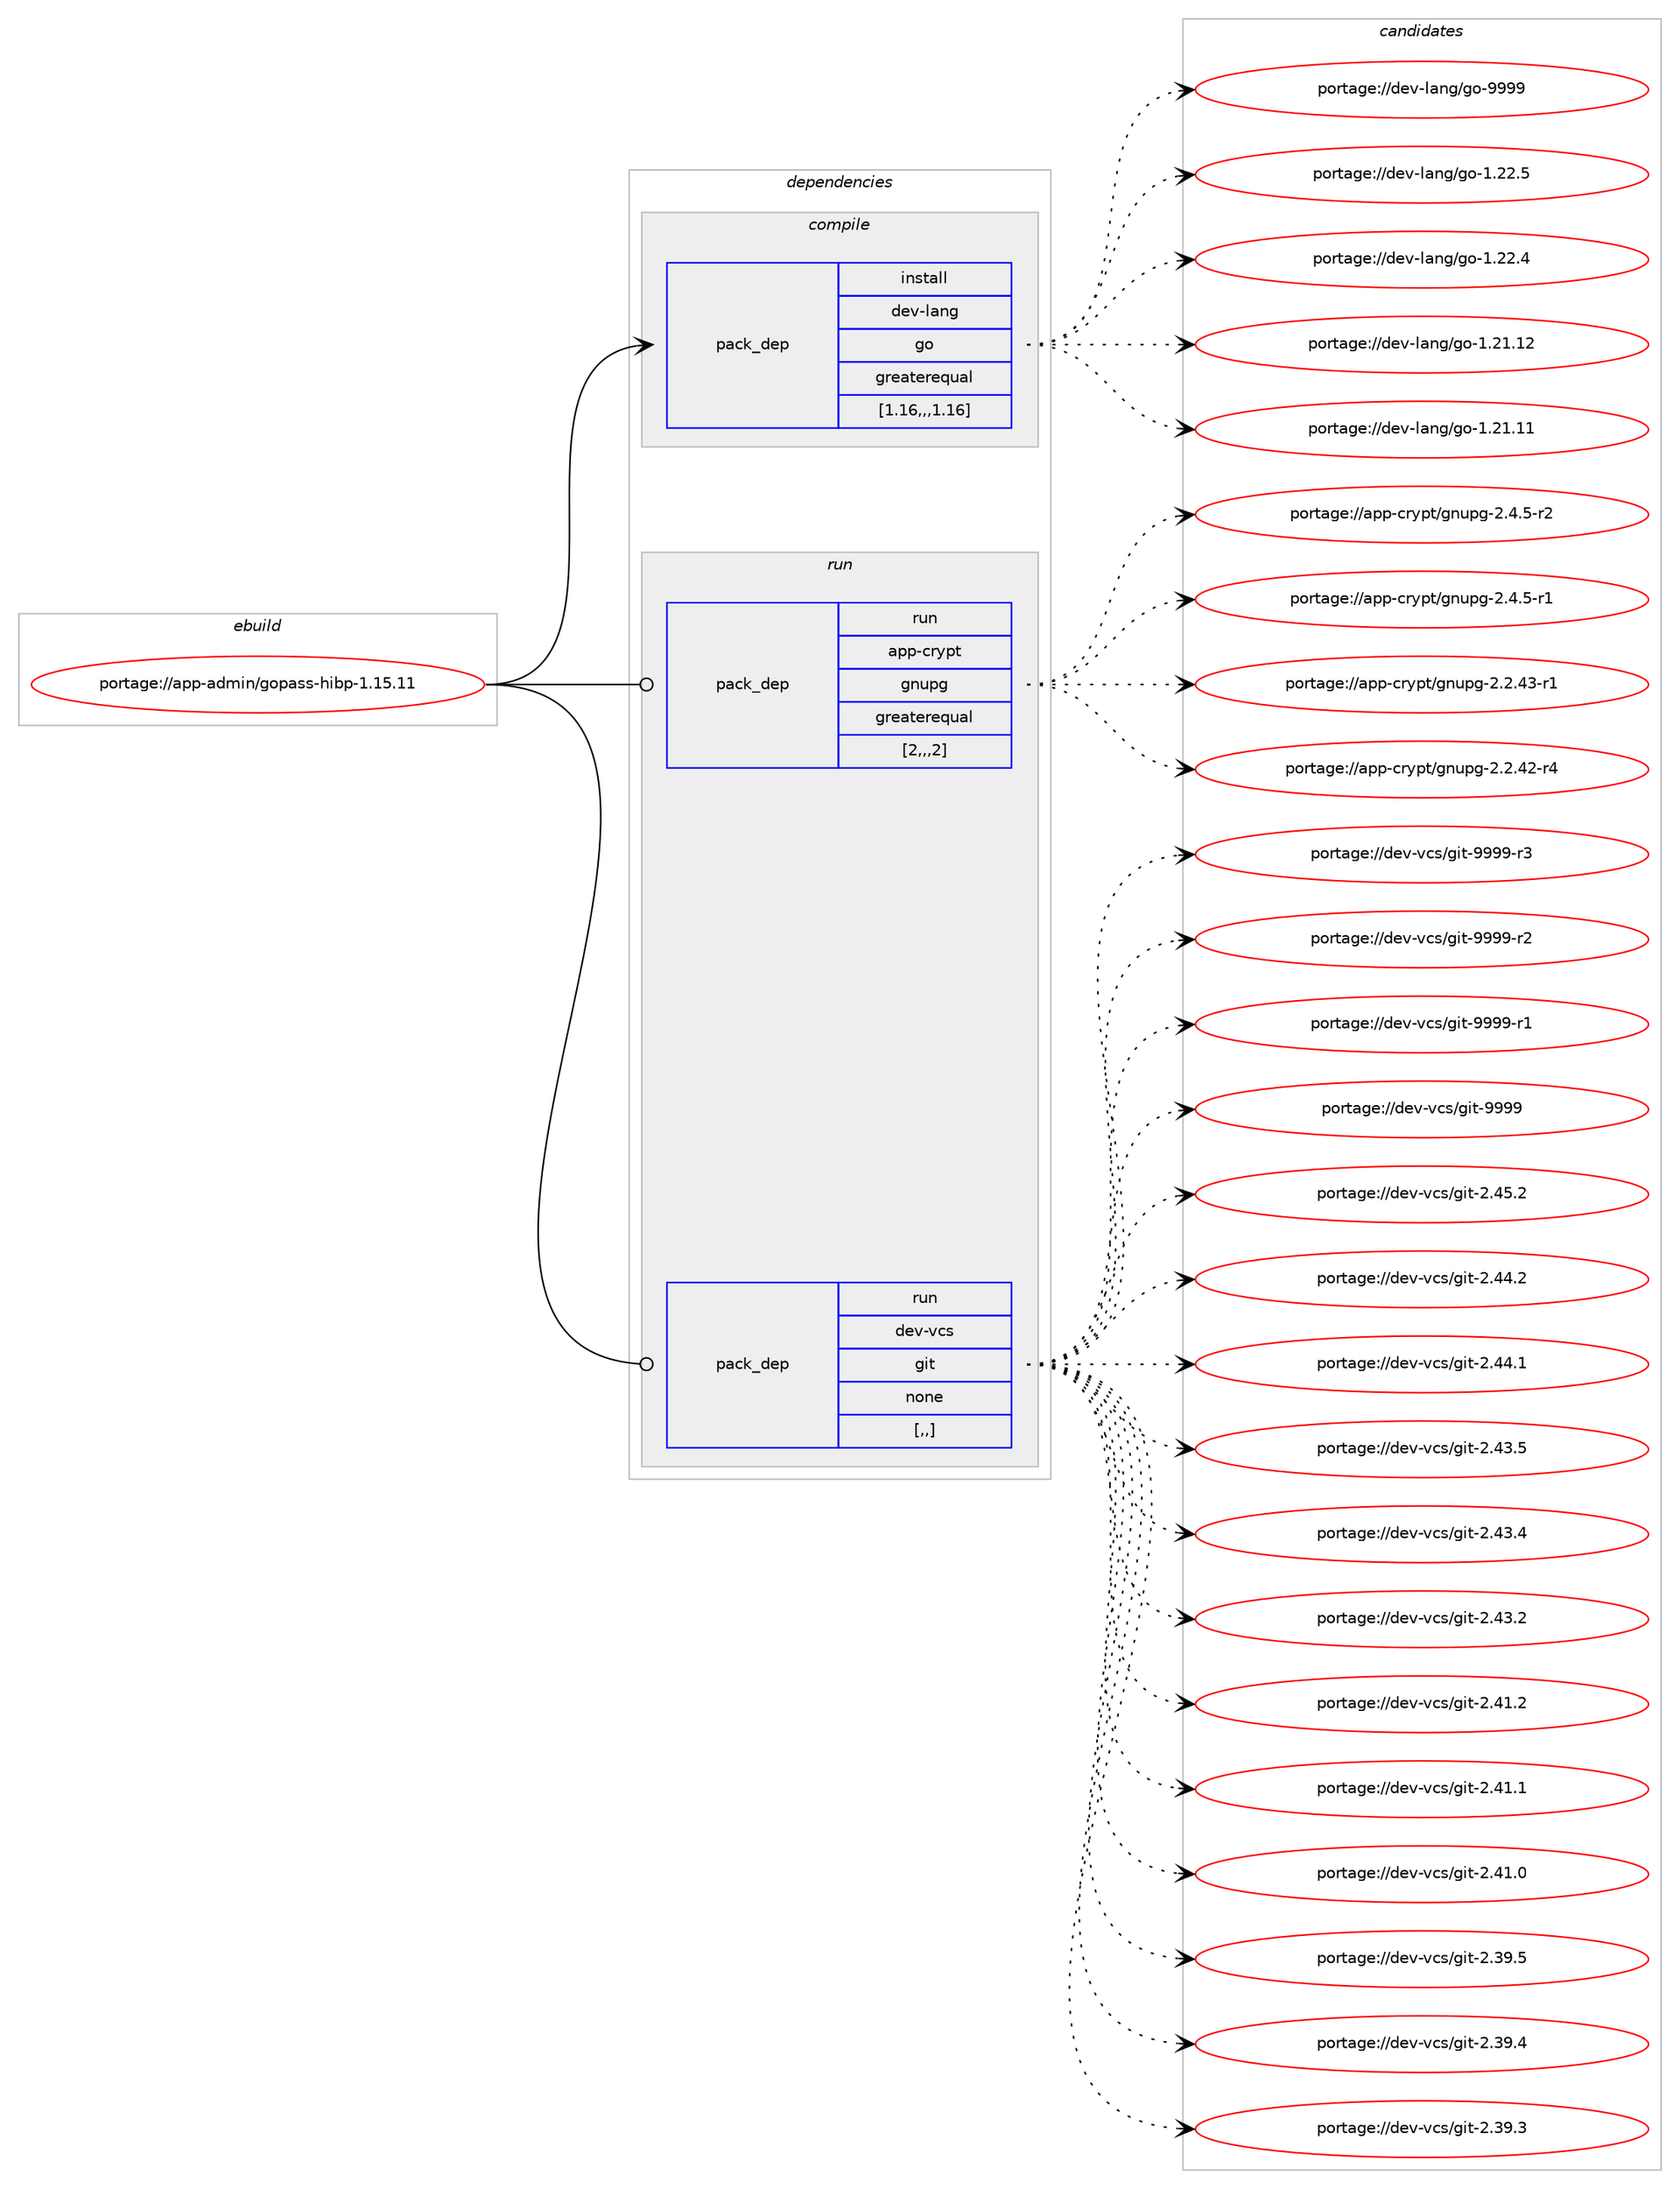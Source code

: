 digraph prolog {

# *************
# Graph options
# *************

newrank=true;
concentrate=true;
compound=true;
graph [rankdir=LR,fontname=Helvetica,fontsize=10,ranksep=1.5];#, ranksep=2.5, nodesep=0.2];
edge  [arrowhead=vee];
node  [fontname=Helvetica,fontsize=10];

# **********
# The ebuild
# **********

subgraph cluster_leftcol {
color=gray;
label=<<i>ebuild</i>>;
id [label="portage://app-admin/gopass-hibp-1.15.11", color=red, width=4, href="../app-admin/gopass-hibp-1.15.11.svg"];
}

# ****************
# The dependencies
# ****************

subgraph cluster_midcol {
color=gray;
label=<<i>dependencies</i>>;
subgraph cluster_compile {
fillcolor="#eeeeee";
style=filled;
label=<<i>compile</i>>;
subgraph pack2117 {
dependency2721 [label=<<TABLE BORDER="0" CELLBORDER="1" CELLSPACING="0" CELLPADDING="4" WIDTH="220"><TR><TD ROWSPAN="6" CELLPADDING="30">pack_dep</TD></TR><TR><TD WIDTH="110">install</TD></TR><TR><TD>dev-lang</TD></TR><TR><TD>go</TD></TR><TR><TD>greaterequal</TD></TR><TR><TD>[1.16,,,1.16]</TD></TR></TABLE>>, shape=none, color=blue];
}
id:e -> dependency2721:w [weight=20,style="solid",arrowhead="vee"];
}
subgraph cluster_compileandrun {
fillcolor="#eeeeee";
style=filled;
label=<<i>compile and run</i>>;
}
subgraph cluster_run {
fillcolor="#eeeeee";
style=filled;
label=<<i>run</i>>;
subgraph pack2118 {
dependency2722 [label=<<TABLE BORDER="0" CELLBORDER="1" CELLSPACING="0" CELLPADDING="4" WIDTH="220"><TR><TD ROWSPAN="6" CELLPADDING="30">pack_dep</TD></TR><TR><TD WIDTH="110">run</TD></TR><TR><TD>app-crypt</TD></TR><TR><TD>gnupg</TD></TR><TR><TD>greaterequal</TD></TR><TR><TD>[2,,,2]</TD></TR></TABLE>>, shape=none, color=blue];
}
id:e -> dependency2722:w [weight=20,style="solid",arrowhead="odot"];
subgraph pack2119 {
dependency2723 [label=<<TABLE BORDER="0" CELLBORDER="1" CELLSPACING="0" CELLPADDING="4" WIDTH="220"><TR><TD ROWSPAN="6" CELLPADDING="30">pack_dep</TD></TR><TR><TD WIDTH="110">run</TD></TR><TR><TD>dev-vcs</TD></TR><TR><TD>git</TD></TR><TR><TD>none</TD></TR><TR><TD>[,,]</TD></TR></TABLE>>, shape=none, color=blue];
}
id:e -> dependency2723:w [weight=20,style="solid",arrowhead="odot"];
}
}

# **************
# The candidates
# **************

subgraph cluster_choices {
rank=same;
color=gray;
label=<<i>candidates</i>>;

subgraph choice2117 {
color=black;
nodesep=1;
choice1001011184510897110103471031114557575757 [label="portage://dev-lang/go-9999", color=red, width=4,href="../dev-lang/go-9999.svg"];
choice10010111845108971101034710311145494650504653 [label="portage://dev-lang/go-1.22.5", color=red, width=4,href="../dev-lang/go-1.22.5.svg"];
choice10010111845108971101034710311145494650504652 [label="portage://dev-lang/go-1.22.4", color=red, width=4,href="../dev-lang/go-1.22.4.svg"];
choice1001011184510897110103471031114549465049464950 [label="portage://dev-lang/go-1.21.12", color=red, width=4,href="../dev-lang/go-1.21.12.svg"];
choice1001011184510897110103471031114549465049464949 [label="portage://dev-lang/go-1.21.11", color=red, width=4,href="../dev-lang/go-1.21.11.svg"];
dependency2721:e -> choice1001011184510897110103471031114557575757:w [style=dotted,weight="100"];
dependency2721:e -> choice10010111845108971101034710311145494650504653:w [style=dotted,weight="100"];
dependency2721:e -> choice10010111845108971101034710311145494650504652:w [style=dotted,weight="100"];
dependency2721:e -> choice1001011184510897110103471031114549465049464950:w [style=dotted,weight="100"];
dependency2721:e -> choice1001011184510897110103471031114549465049464949:w [style=dotted,weight="100"];
}
subgraph choice2118 {
color=black;
nodesep=1;
choice971121124599114121112116471031101171121034550465246534511450 [label="portage://app-crypt/gnupg-2.4.5-r2", color=red, width=4,href="../app-crypt/gnupg-2.4.5-r2.svg"];
choice971121124599114121112116471031101171121034550465246534511449 [label="portage://app-crypt/gnupg-2.4.5-r1", color=red, width=4,href="../app-crypt/gnupg-2.4.5-r1.svg"];
choice97112112459911412111211647103110117112103455046504652514511449 [label="portage://app-crypt/gnupg-2.2.43-r1", color=red, width=4,href="../app-crypt/gnupg-2.2.43-r1.svg"];
choice97112112459911412111211647103110117112103455046504652504511452 [label="portage://app-crypt/gnupg-2.2.42-r4", color=red, width=4,href="../app-crypt/gnupg-2.2.42-r4.svg"];
dependency2722:e -> choice971121124599114121112116471031101171121034550465246534511450:w [style=dotted,weight="100"];
dependency2722:e -> choice971121124599114121112116471031101171121034550465246534511449:w [style=dotted,weight="100"];
dependency2722:e -> choice97112112459911412111211647103110117112103455046504652514511449:w [style=dotted,weight="100"];
dependency2722:e -> choice97112112459911412111211647103110117112103455046504652504511452:w [style=dotted,weight="100"];
}
subgraph choice2119 {
color=black;
nodesep=1;
choice10010111845118991154710310511645575757574511451 [label="portage://dev-vcs/git-9999-r3", color=red, width=4,href="../dev-vcs/git-9999-r3.svg"];
choice10010111845118991154710310511645575757574511450 [label="portage://dev-vcs/git-9999-r2", color=red, width=4,href="../dev-vcs/git-9999-r2.svg"];
choice10010111845118991154710310511645575757574511449 [label="portage://dev-vcs/git-9999-r1", color=red, width=4,href="../dev-vcs/git-9999-r1.svg"];
choice1001011184511899115471031051164557575757 [label="portage://dev-vcs/git-9999", color=red, width=4,href="../dev-vcs/git-9999.svg"];
choice10010111845118991154710310511645504652534650 [label="portage://dev-vcs/git-2.45.2", color=red, width=4,href="../dev-vcs/git-2.45.2.svg"];
choice10010111845118991154710310511645504652524650 [label="portage://dev-vcs/git-2.44.2", color=red, width=4,href="../dev-vcs/git-2.44.2.svg"];
choice10010111845118991154710310511645504652524649 [label="portage://dev-vcs/git-2.44.1", color=red, width=4,href="../dev-vcs/git-2.44.1.svg"];
choice10010111845118991154710310511645504652514653 [label="portage://dev-vcs/git-2.43.5", color=red, width=4,href="../dev-vcs/git-2.43.5.svg"];
choice10010111845118991154710310511645504652514652 [label="portage://dev-vcs/git-2.43.4", color=red, width=4,href="../dev-vcs/git-2.43.4.svg"];
choice10010111845118991154710310511645504652514650 [label="portage://dev-vcs/git-2.43.2", color=red, width=4,href="../dev-vcs/git-2.43.2.svg"];
choice10010111845118991154710310511645504652494650 [label="portage://dev-vcs/git-2.41.2", color=red, width=4,href="../dev-vcs/git-2.41.2.svg"];
choice10010111845118991154710310511645504652494649 [label="portage://dev-vcs/git-2.41.1", color=red, width=4,href="../dev-vcs/git-2.41.1.svg"];
choice10010111845118991154710310511645504652494648 [label="portage://dev-vcs/git-2.41.0", color=red, width=4,href="../dev-vcs/git-2.41.0.svg"];
choice10010111845118991154710310511645504651574653 [label="portage://dev-vcs/git-2.39.5", color=red, width=4,href="../dev-vcs/git-2.39.5.svg"];
choice10010111845118991154710310511645504651574652 [label="portage://dev-vcs/git-2.39.4", color=red, width=4,href="../dev-vcs/git-2.39.4.svg"];
choice10010111845118991154710310511645504651574651 [label="portage://dev-vcs/git-2.39.3", color=red, width=4,href="../dev-vcs/git-2.39.3.svg"];
dependency2723:e -> choice10010111845118991154710310511645575757574511451:w [style=dotted,weight="100"];
dependency2723:e -> choice10010111845118991154710310511645575757574511450:w [style=dotted,weight="100"];
dependency2723:e -> choice10010111845118991154710310511645575757574511449:w [style=dotted,weight="100"];
dependency2723:e -> choice1001011184511899115471031051164557575757:w [style=dotted,weight="100"];
dependency2723:e -> choice10010111845118991154710310511645504652534650:w [style=dotted,weight="100"];
dependency2723:e -> choice10010111845118991154710310511645504652524650:w [style=dotted,weight="100"];
dependency2723:e -> choice10010111845118991154710310511645504652524649:w [style=dotted,weight="100"];
dependency2723:e -> choice10010111845118991154710310511645504652514653:w [style=dotted,weight="100"];
dependency2723:e -> choice10010111845118991154710310511645504652514652:w [style=dotted,weight="100"];
dependency2723:e -> choice10010111845118991154710310511645504652514650:w [style=dotted,weight="100"];
dependency2723:e -> choice10010111845118991154710310511645504652494650:w [style=dotted,weight="100"];
dependency2723:e -> choice10010111845118991154710310511645504652494649:w [style=dotted,weight="100"];
dependency2723:e -> choice10010111845118991154710310511645504652494648:w [style=dotted,weight="100"];
dependency2723:e -> choice10010111845118991154710310511645504651574653:w [style=dotted,weight="100"];
dependency2723:e -> choice10010111845118991154710310511645504651574652:w [style=dotted,weight="100"];
dependency2723:e -> choice10010111845118991154710310511645504651574651:w [style=dotted,weight="100"];
}
}

}
